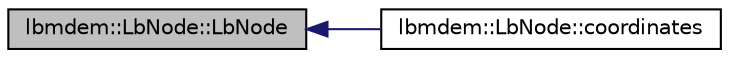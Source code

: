 digraph "lbmdem::LbNode::LbNode"
{
  edge [fontname="Helvetica",fontsize="10",labelfontname="Helvetica",labelfontsize="10"];
  node [fontname="Helvetica",fontsize="10",shape=record];
  rankdir="LR";
  Node1 [label="lbmdem::LbNode::LbNode",height=0.2,width=0.4,color="black", fillcolor="grey75", style="filled", fontcolor="black"];
  Node1 -> Node2 [dir="back",color="midnightblue",fontsize="10",style="solid",fontname="Helvetica"];
  Node2 [label="lbmdem::LbNode::coordinates",height=0.2,width=0.4,color="black", fillcolor="white", style="filled",URL="$classlbmdem_1_1_lb_node.html#a23326960ed2ecdc55a22c909e0aa90df"];
}
